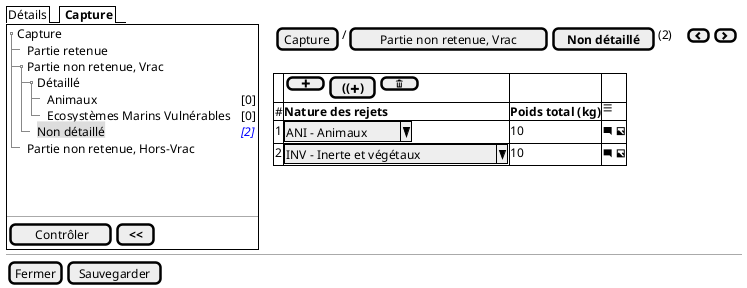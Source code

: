 @startsalt
{
  {/ Détails | <b> Capture }
  {+
   {T
       + Capture
       ++ Partie retenue
       ++ Partie non retenue, Vrac
       +++ Détaillé
       ++++ Animaux | <color:black>[0]
       ++++ Ecosystèmes Marins Vulnérables | <color:black>[0]
       +++ <back:#DDD>Non détaillé | <i><color:blue>[2]
       ++ Partie non retenue, Hors-Vrac
   }
    .
    .
    .
   --
   {
      [<&checkmark> Contrôler] | [ <b><< ]
   }
  } | . | {
    { [Capture] | / | [Partie non retenue, Vrac] | [<b>Non détaillé] | (2) | . | . | { [<&chevron-left>] | [<&chevron-right>] } }
        .
        {#
            . | { [ <&plus> ]  | [<b>((<&plus><b>)] | [ <&trash> ] }  | . | .
            # | <b>Nature des rejets  | <b>Poids total (kg)     |  <&menu>
            1 | ^ ANI - Animaux^         | 10 |  <&comment-square> <&image>
            2 | ^ INV - Inerte et végétaux ^        |  10 |  <&comment-square> <&image>
          }
    }

  -- | -- | --
  { [Fermer] | [Sauvegarder] }
}
@endsalt

